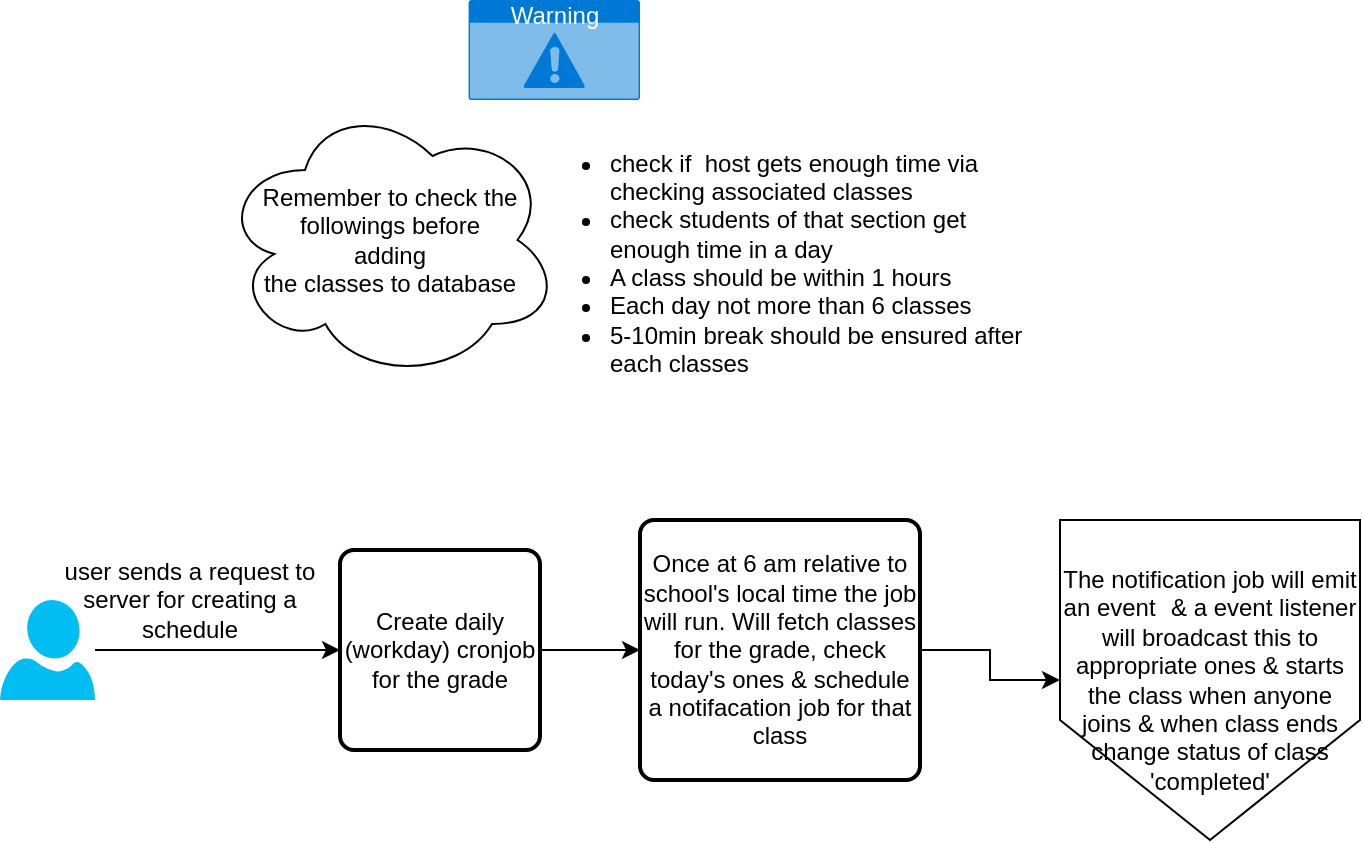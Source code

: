 <mxfile>
    <diagram id="yPxyJZ8AM_hMuL3Unpa9" name="simple gitflow">
        <mxGraphModel dx="734" dy="749" grid="1" gridSize="10" guides="1" tooltips="1" connect="1" arrows="1" fold="1" page="1" pageScale="1" pageWidth="1100" pageHeight="850" math="0" shadow="0">
            <root>
                <mxCell id="0"/>
                <mxCell id="1" parent="0"/>
                <mxCell id="3GI_sXjOdI9veExKT9Tl-1" value="" style="verticalLabelPosition=bottom;html=1;verticalAlign=top;align=center;strokeColor=none;fillColor=#00BEF2;shape=mxgraph.azure.user;" parent="1" vertex="1">
                    <mxGeometry x="210" y="420" width="47.5" height="50" as="geometry"/>
                </mxCell>
                <mxCell id="3GI_sXjOdI9veExKT9Tl-2" value="" style="endArrow=classic;html=1;entryX=0;entryY=0.5;entryDx=0;entryDy=0;" parent="1" source="3GI_sXjOdI9veExKT9Tl-1" target="3GI_sXjOdI9veExKT9Tl-6" edge="1">
                    <mxGeometry width="50" height="50" relative="1" as="geometry">
                        <mxPoint x="270" y="480" as="sourcePoint"/>
                        <mxPoint x="350" y="445" as="targetPoint"/>
                    </mxGeometry>
                </mxCell>
                <mxCell id="3GI_sXjOdI9veExKT9Tl-5" value="user sends a request to server for creating a schedule" style="text;html=1;strokeColor=none;fillColor=none;align=center;verticalAlign=middle;whiteSpace=wrap;rounded=0;" parent="1" vertex="1">
                    <mxGeometry x="240" y="400" width="130" height="40" as="geometry"/>
                </mxCell>
                <mxCell id="3GI_sXjOdI9veExKT9Tl-10" style="edgeStyle=orthogonalEdgeStyle;rounded=0;orthogonalLoop=1;jettySize=auto;html=1;" parent="1" source="3GI_sXjOdI9veExKT9Tl-6" target="3GI_sXjOdI9veExKT9Tl-8" edge="1">
                    <mxGeometry relative="1" as="geometry"/>
                </mxCell>
                <mxCell id="3GI_sXjOdI9veExKT9Tl-6" value="Create daily (workday) cronjob for the grade" style="rounded=1;whiteSpace=wrap;html=1;absoluteArcSize=1;arcSize=14;strokeWidth=2;" parent="1" vertex="1">
                    <mxGeometry x="380" y="395" width="100" height="100" as="geometry"/>
                </mxCell>
                <mxCell id="3GI_sXjOdI9veExKT9Tl-12" style="edgeStyle=orthogonalEdgeStyle;rounded=0;orthogonalLoop=1;jettySize=auto;html=1;entryX=0;entryY=0.5;entryDx=0;entryDy=0;" parent="1" source="3GI_sXjOdI9veExKT9Tl-8" target="3GI_sXjOdI9veExKT9Tl-14" edge="1">
                    <mxGeometry relative="1" as="geometry">
                        <mxPoint x="720" y="445" as="targetPoint"/>
                    </mxGeometry>
                </mxCell>
                <mxCell id="3GI_sXjOdI9veExKT9Tl-8" value="Once at 6 am relative to school's local time the job will run. Will fetch classes for the grade, check today's ones &amp;amp; schedule a notifacation job for that class" style="rounded=1;whiteSpace=wrap;html=1;absoluteArcSize=1;arcSize=14;strokeWidth=2;" parent="1" vertex="1">
                    <mxGeometry x="530" y="380" width="140" height="130" as="geometry"/>
                </mxCell>
                <mxCell id="3GI_sXjOdI9veExKT9Tl-14" value="&lt;span&gt;The notification job will emit an event `class` &amp;amp; a event listener will broadcast this to appropriate ones &amp;amp; starts the class when anyone joins &amp;amp; when class ends change status of class 'completed'&lt;/span&gt;" style="shape=offPageConnector;whiteSpace=wrap;html=1;" parent="1" vertex="1">
                    <mxGeometry x="740" y="380" width="150" height="160" as="geometry"/>
                </mxCell>
                <mxCell id="3GI_sXjOdI9veExKT9Tl-17" value="Remember to check the followings before &lt;br&gt;adding &lt;br&gt;the classes to database" style="ellipse;shape=cloud;whiteSpace=wrap;html=1;padding=10" parent="1" vertex="1">
                    <mxGeometry x="320" y="170" width="170" height="140" as="geometry"/>
                </mxCell>
                <mxCell id="3GI_sXjOdI9veExKT9Tl-23" value="&lt;ul&gt;&lt;li&gt;check if&amp;nbsp; host gets enough time via checking associated classes&lt;/li&gt;&lt;li&gt;check students of that section get enough time in a day&lt;/li&gt;&lt;li&gt;A class should be within 1 hours&lt;/li&gt;&lt;li&gt;Each day not more than 6 classes&lt;/li&gt;&lt;li&gt;5-10min break should be ensured after each classes&lt;/li&gt;&lt;/ul&gt;" style="text;strokeColor=none;fillColor=none;html=1;whiteSpace=wrap;verticalAlign=middle;overflow=hidden;" parent="1" vertex="1">
                    <mxGeometry x="472.5" y="180" width="255" height="140" as="geometry"/>
                </mxCell>
                <mxCell id="3GI_sXjOdI9veExKT9Tl-25" value="Warning" style="html=1;strokeColor=none;fillColor=#0079D6;labelPosition=center;verticalLabelPosition=middle;verticalAlign=top;align=center;fontSize=12;outlineConnect=0;spacingTop=-6;fontColor=#FFFFFF;shape=mxgraph.sitemap.warning;" parent="1" vertex="1">
                    <mxGeometry x="444.29" y="120" width="85.71" height="50" as="geometry"/>
                </mxCell>
            </root>
        </mxGraphModel>
    </diagram>
</mxfile>